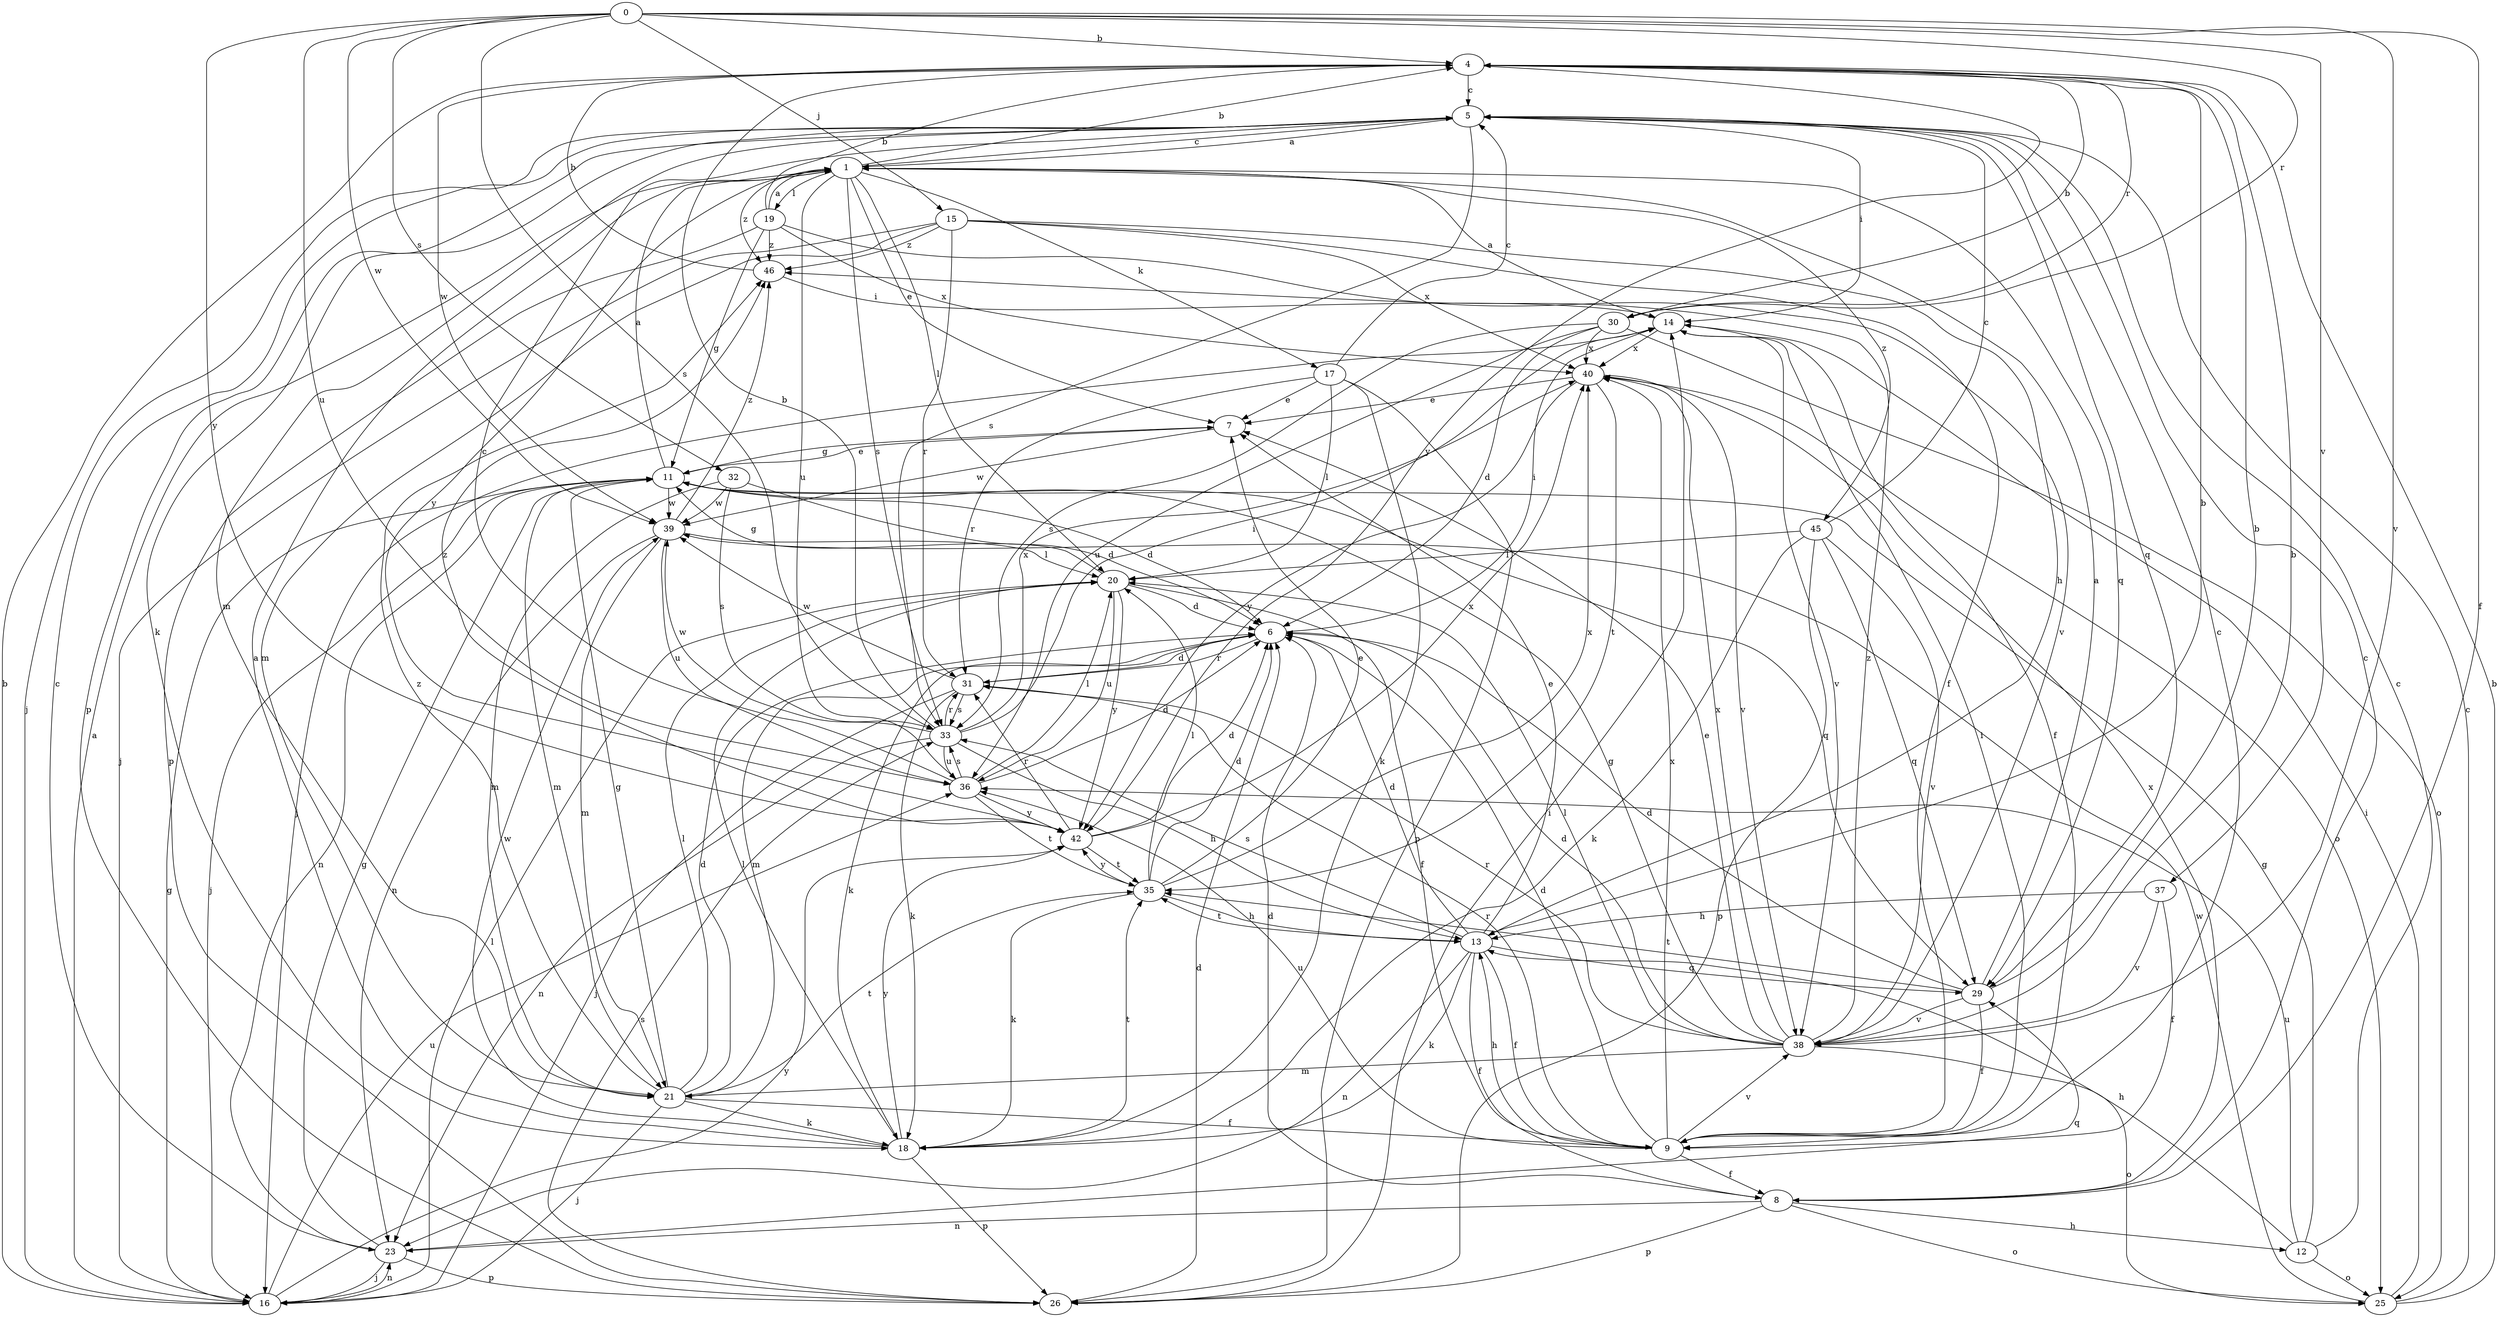 strict digraph  {
0;
1;
4;
5;
6;
7;
8;
9;
11;
12;
13;
14;
15;
16;
17;
18;
19;
20;
21;
23;
25;
26;
29;
30;
31;
32;
33;
35;
36;
37;
38;
39;
40;
42;
45;
46;
0 -> 4  [label=b];
0 -> 8  [label=f];
0 -> 15  [label=j];
0 -> 30  [label=r];
0 -> 32  [label=s];
0 -> 33  [label=s];
0 -> 36  [label=u];
0 -> 37  [label=v];
0 -> 38  [label=v];
0 -> 39  [label=w];
0 -> 42  [label=y];
1 -> 4  [label=b];
1 -> 5  [label=c];
1 -> 7  [label=e];
1 -> 17  [label=k];
1 -> 19  [label=l];
1 -> 20  [label=l];
1 -> 29  [label=q];
1 -> 33  [label=s];
1 -> 36  [label=u];
1 -> 42  [label=y];
1 -> 45  [label=z];
1 -> 46  [label=z];
4 -> 5  [label=c];
4 -> 30  [label=r];
4 -> 39  [label=w];
4 -> 42  [label=y];
5 -> 1  [label=a];
5 -> 14  [label=i];
5 -> 16  [label=j];
5 -> 18  [label=k];
5 -> 21  [label=m];
5 -> 26  [label=p];
5 -> 29  [label=q];
5 -> 33  [label=s];
6 -> 14  [label=i];
6 -> 18  [label=k];
6 -> 21  [label=m];
6 -> 31  [label=r];
7 -> 11  [label=g];
7 -> 39  [label=w];
8 -> 5  [label=c];
8 -> 6  [label=d];
8 -> 12  [label=h];
8 -> 23  [label=n];
8 -> 25  [label=o];
8 -> 26  [label=p];
8 -> 40  [label=x];
9 -> 5  [label=c];
9 -> 6  [label=d];
9 -> 8  [label=f];
9 -> 13  [label=h];
9 -> 14  [label=i];
9 -> 31  [label=r];
9 -> 36  [label=u];
9 -> 38  [label=v];
9 -> 40  [label=x];
11 -> 1  [label=a];
11 -> 6  [label=d];
11 -> 7  [label=e];
11 -> 16  [label=j];
11 -> 21  [label=m];
11 -> 23  [label=n];
11 -> 29  [label=q];
11 -> 39  [label=w];
12 -> 5  [label=c];
12 -> 11  [label=g];
12 -> 13  [label=h];
12 -> 25  [label=o];
12 -> 36  [label=u];
13 -> 4  [label=b];
13 -> 6  [label=d];
13 -> 7  [label=e];
13 -> 8  [label=f];
13 -> 9  [label=f];
13 -> 18  [label=k];
13 -> 23  [label=n];
13 -> 29  [label=q];
13 -> 33  [label=s];
13 -> 35  [label=t];
14 -> 1  [label=a];
14 -> 9  [label=f];
14 -> 16  [label=j];
14 -> 38  [label=v];
14 -> 40  [label=x];
15 -> 9  [label=f];
15 -> 13  [label=h];
15 -> 16  [label=j];
15 -> 21  [label=m];
15 -> 31  [label=r];
15 -> 40  [label=x];
15 -> 46  [label=z];
16 -> 1  [label=a];
16 -> 4  [label=b];
16 -> 11  [label=g];
16 -> 20  [label=l];
16 -> 23  [label=n];
16 -> 36  [label=u];
16 -> 42  [label=y];
17 -> 5  [label=c];
17 -> 7  [label=e];
17 -> 18  [label=k];
17 -> 20  [label=l];
17 -> 26  [label=p];
17 -> 31  [label=r];
18 -> 1  [label=a];
18 -> 20  [label=l];
18 -> 26  [label=p];
18 -> 35  [label=t];
18 -> 39  [label=w];
18 -> 42  [label=y];
19 -> 1  [label=a];
19 -> 4  [label=b];
19 -> 11  [label=g];
19 -> 26  [label=p];
19 -> 38  [label=v];
19 -> 40  [label=x];
19 -> 46  [label=z];
20 -> 6  [label=d];
20 -> 9  [label=f];
20 -> 11  [label=g];
20 -> 36  [label=u];
20 -> 42  [label=y];
21 -> 6  [label=d];
21 -> 9  [label=f];
21 -> 11  [label=g];
21 -> 16  [label=j];
21 -> 18  [label=k];
21 -> 20  [label=l];
21 -> 35  [label=t];
21 -> 46  [label=z];
23 -> 5  [label=c];
23 -> 11  [label=g];
23 -> 16  [label=j];
23 -> 26  [label=p];
23 -> 29  [label=q];
25 -> 4  [label=b];
25 -> 5  [label=c];
25 -> 14  [label=i];
25 -> 39  [label=w];
26 -> 6  [label=d];
26 -> 14  [label=i];
26 -> 33  [label=s];
29 -> 1  [label=a];
29 -> 4  [label=b];
29 -> 6  [label=d];
29 -> 9  [label=f];
29 -> 35  [label=t];
29 -> 38  [label=v];
30 -> 4  [label=b];
30 -> 6  [label=d];
30 -> 25  [label=o];
30 -> 33  [label=s];
30 -> 36  [label=u];
30 -> 40  [label=x];
31 -> 6  [label=d];
31 -> 16  [label=j];
31 -> 18  [label=k];
31 -> 33  [label=s];
31 -> 39  [label=w];
32 -> 6  [label=d];
32 -> 21  [label=m];
32 -> 33  [label=s];
32 -> 39  [label=w];
33 -> 4  [label=b];
33 -> 13  [label=h];
33 -> 14  [label=i];
33 -> 23  [label=n];
33 -> 31  [label=r];
33 -> 36  [label=u];
33 -> 39  [label=w];
33 -> 40  [label=x];
35 -> 6  [label=d];
35 -> 7  [label=e];
35 -> 13  [label=h];
35 -> 18  [label=k];
35 -> 20  [label=l];
35 -> 40  [label=x];
35 -> 42  [label=y];
36 -> 5  [label=c];
36 -> 6  [label=d];
36 -> 20  [label=l];
36 -> 33  [label=s];
36 -> 35  [label=t];
36 -> 42  [label=y];
37 -> 9  [label=f];
37 -> 13  [label=h];
37 -> 38  [label=v];
38 -> 4  [label=b];
38 -> 6  [label=d];
38 -> 7  [label=e];
38 -> 11  [label=g];
38 -> 20  [label=l];
38 -> 21  [label=m];
38 -> 25  [label=o];
38 -> 31  [label=r];
38 -> 40  [label=x];
38 -> 46  [label=z];
39 -> 20  [label=l];
39 -> 21  [label=m];
39 -> 23  [label=n];
39 -> 36  [label=u];
39 -> 46  [label=z];
40 -> 7  [label=e];
40 -> 25  [label=o];
40 -> 35  [label=t];
40 -> 38  [label=v];
40 -> 42  [label=y];
42 -> 6  [label=d];
42 -> 31  [label=r];
42 -> 35  [label=t];
42 -> 40  [label=x];
42 -> 46  [label=z];
45 -> 5  [label=c];
45 -> 18  [label=k];
45 -> 20  [label=l];
45 -> 26  [label=p];
45 -> 29  [label=q];
45 -> 38  [label=v];
46 -> 4  [label=b];
46 -> 14  [label=i];
}
